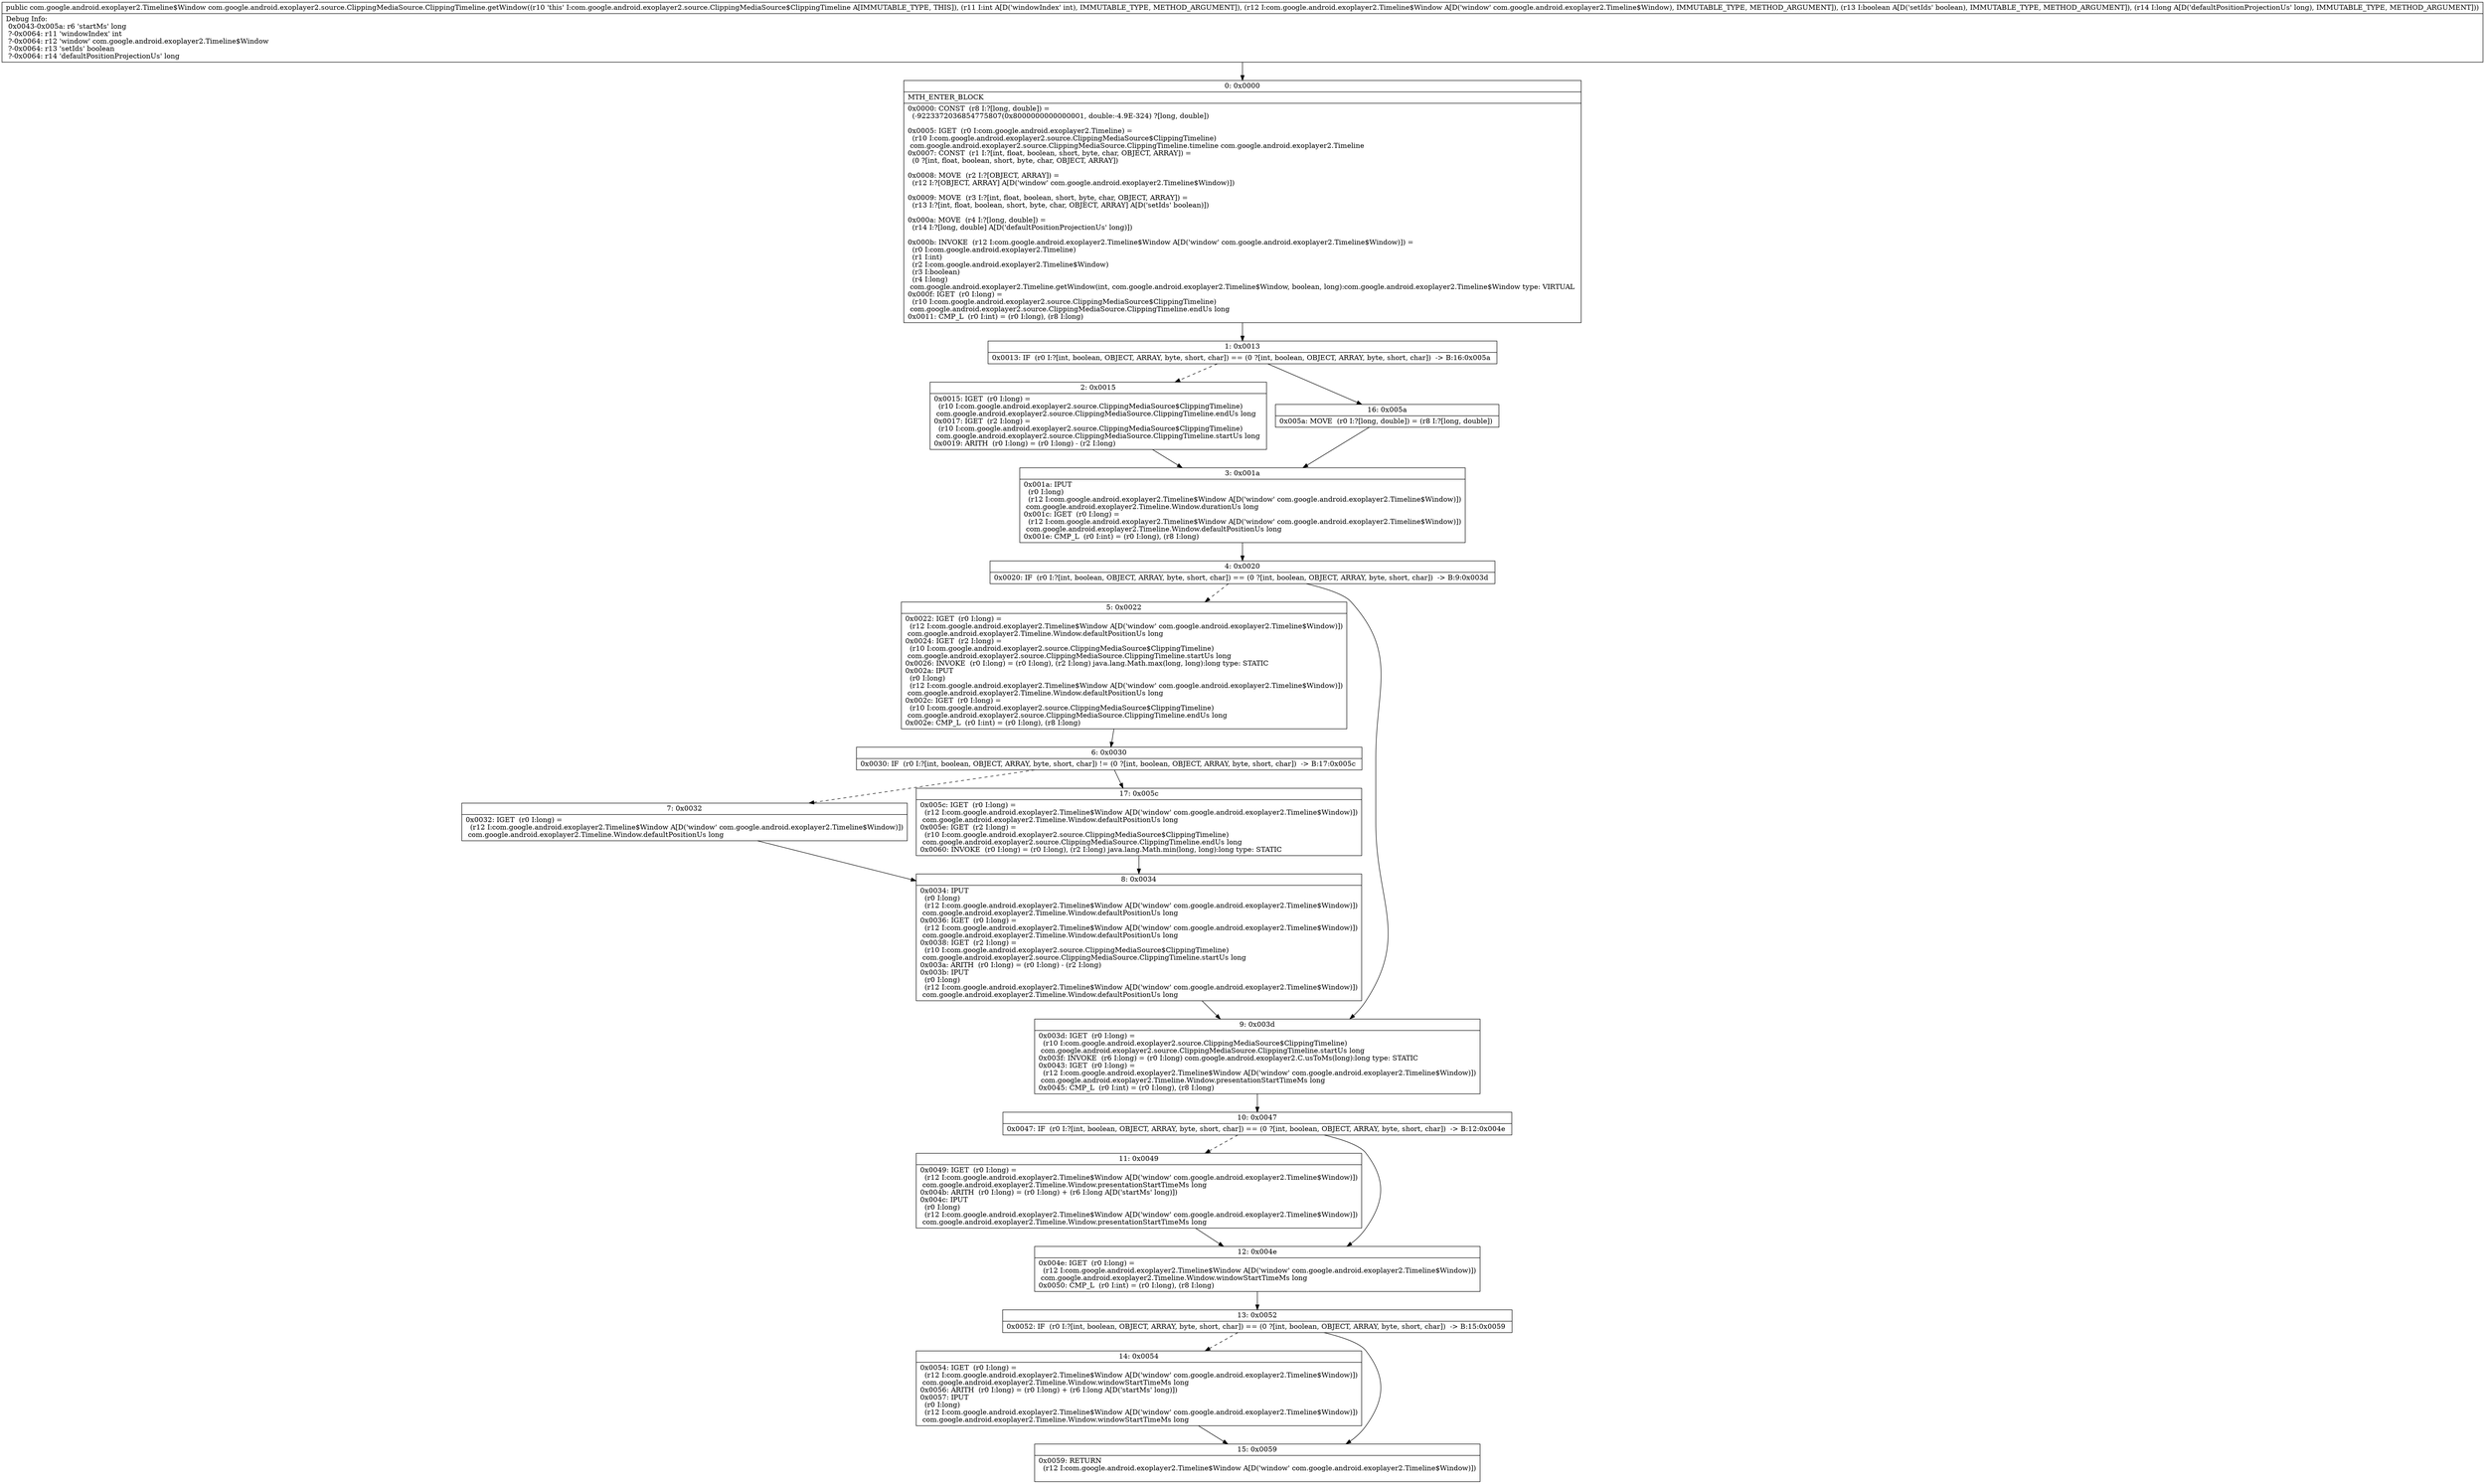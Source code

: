 digraph "CFG forcom.google.android.exoplayer2.source.ClippingMediaSource.ClippingTimeline.getWindow(ILcom\/google\/android\/exoplayer2\/Timeline$Window;ZJ)Lcom\/google\/android\/exoplayer2\/Timeline$Window;" {
Node_0 [shape=record,label="{0\:\ 0x0000|MTH_ENTER_BLOCK\l|0x0000: CONST  (r8 I:?[long, double]) = \l  (\-9223372036854775807(0x8000000000000001, double:\-4.9E\-324) ?[long, double])\l \l0x0005: IGET  (r0 I:com.google.android.exoplayer2.Timeline) = \l  (r10 I:com.google.android.exoplayer2.source.ClippingMediaSource$ClippingTimeline)\l com.google.android.exoplayer2.source.ClippingMediaSource.ClippingTimeline.timeline com.google.android.exoplayer2.Timeline \l0x0007: CONST  (r1 I:?[int, float, boolean, short, byte, char, OBJECT, ARRAY]) = \l  (0 ?[int, float, boolean, short, byte, char, OBJECT, ARRAY])\l \l0x0008: MOVE  (r2 I:?[OBJECT, ARRAY]) = \l  (r12 I:?[OBJECT, ARRAY] A[D('window' com.google.android.exoplayer2.Timeline$Window)])\l \l0x0009: MOVE  (r3 I:?[int, float, boolean, short, byte, char, OBJECT, ARRAY]) = \l  (r13 I:?[int, float, boolean, short, byte, char, OBJECT, ARRAY] A[D('setIds' boolean)])\l \l0x000a: MOVE  (r4 I:?[long, double]) = \l  (r14 I:?[long, double] A[D('defaultPositionProjectionUs' long)])\l \l0x000b: INVOKE  (r12 I:com.google.android.exoplayer2.Timeline$Window A[D('window' com.google.android.exoplayer2.Timeline$Window)]) = \l  (r0 I:com.google.android.exoplayer2.Timeline)\l  (r1 I:int)\l  (r2 I:com.google.android.exoplayer2.Timeline$Window)\l  (r3 I:boolean)\l  (r4 I:long)\l com.google.android.exoplayer2.Timeline.getWindow(int, com.google.android.exoplayer2.Timeline$Window, boolean, long):com.google.android.exoplayer2.Timeline$Window type: VIRTUAL \l0x000f: IGET  (r0 I:long) = \l  (r10 I:com.google.android.exoplayer2.source.ClippingMediaSource$ClippingTimeline)\l com.google.android.exoplayer2.source.ClippingMediaSource.ClippingTimeline.endUs long \l0x0011: CMP_L  (r0 I:int) = (r0 I:long), (r8 I:long) \l}"];
Node_1 [shape=record,label="{1\:\ 0x0013|0x0013: IF  (r0 I:?[int, boolean, OBJECT, ARRAY, byte, short, char]) == (0 ?[int, boolean, OBJECT, ARRAY, byte, short, char])  \-\> B:16:0x005a \l}"];
Node_2 [shape=record,label="{2\:\ 0x0015|0x0015: IGET  (r0 I:long) = \l  (r10 I:com.google.android.exoplayer2.source.ClippingMediaSource$ClippingTimeline)\l com.google.android.exoplayer2.source.ClippingMediaSource.ClippingTimeline.endUs long \l0x0017: IGET  (r2 I:long) = \l  (r10 I:com.google.android.exoplayer2.source.ClippingMediaSource$ClippingTimeline)\l com.google.android.exoplayer2.source.ClippingMediaSource.ClippingTimeline.startUs long \l0x0019: ARITH  (r0 I:long) = (r0 I:long) \- (r2 I:long) \l}"];
Node_3 [shape=record,label="{3\:\ 0x001a|0x001a: IPUT  \l  (r0 I:long)\l  (r12 I:com.google.android.exoplayer2.Timeline$Window A[D('window' com.google.android.exoplayer2.Timeline$Window)])\l com.google.android.exoplayer2.Timeline.Window.durationUs long \l0x001c: IGET  (r0 I:long) = \l  (r12 I:com.google.android.exoplayer2.Timeline$Window A[D('window' com.google.android.exoplayer2.Timeline$Window)])\l com.google.android.exoplayer2.Timeline.Window.defaultPositionUs long \l0x001e: CMP_L  (r0 I:int) = (r0 I:long), (r8 I:long) \l}"];
Node_4 [shape=record,label="{4\:\ 0x0020|0x0020: IF  (r0 I:?[int, boolean, OBJECT, ARRAY, byte, short, char]) == (0 ?[int, boolean, OBJECT, ARRAY, byte, short, char])  \-\> B:9:0x003d \l}"];
Node_5 [shape=record,label="{5\:\ 0x0022|0x0022: IGET  (r0 I:long) = \l  (r12 I:com.google.android.exoplayer2.Timeline$Window A[D('window' com.google.android.exoplayer2.Timeline$Window)])\l com.google.android.exoplayer2.Timeline.Window.defaultPositionUs long \l0x0024: IGET  (r2 I:long) = \l  (r10 I:com.google.android.exoplayer2.source.ClippingMediaSource$ClippingTimeline)\l com.google.android.exoplayer2.source.ClippingMediaSource.ClippingTimeline.startUs long \l0x0026: INVOKE  (r0 I:long) = (r0 I:long), (r2 I:long) java.lang.Math.max(long, long):long type: STATIC \l0x002a: IPUT  \l  (r0 I:long)\l  (r12 I:com.google.android.exoplayer2.Timeline$Window A[D('window' com.google.android.exoplayer2.Timeline$Window)])\l com.google.android.exoplayer2.Timeline.Window.defaultPositionUs long \l0x002c: IGET  (r0 I:long) = \l  (r10 I:com.google.android.exoplayer2.source.ClippingMediaSource$ClippingTimeline)\l com.google.android.exoplayer2.source.ClippingMediaSource.ClippingTimeline.endUs long \l0x002e: CMP_L  (r0 I:int) = (r0 I:long), (r8 I:long) \l}"];
Node_6 [shape=record,label="{6\:\ 0x0030|0x0030: IF  (r0 I:?[int, boolean, OBJECT, ARRAY, byte, short, char]) != (0 ?[int, boolean, OBJECT, ARRAY, byte, short, char])  \-\> B:17:0x005c \l}"];
Node_7 [shape=record,label="{7\:\ 0x0032|0x0032: IGET  (r0 I:long) = \l  (r12 I:com.google.android.exoplayer2.Timeline$Window A[D('window' com.google.android.exoplayer2.Timeline$Window)])\l com.google.android.exoplayer2.Timeline.Window.defaultPositionUs long \l}"];
Node_8 [shape=record,label="{8\:\ 0x0034|0x0034: IPUT  \l  (r0 I:long)\l  (r12 I:com.google.android.exoplayer2.Timeline$Window A[D('window' com.google.android.exoplayer2.Timeline$Window)])\l com.google.android.exoplayer2.Timeline.Window.defaultPositionUs long \l0x0036: IGET  (r0 I:long) = \l  (r12 I:com.google.android.exoplayer2.Timeline$Window A[D('window' com.google.android.exoplayer2.Timeline$Window)])\l com.google.android.exoplayer2.Timeline.Window.defaultPositionUs long \l0x0038: IGET  (r2 I:long) = \l  (r10 I:com.google.android.exoplayer2.source.ClippingMediaSource$ClippingTimeline)\l com.google.android.exoplayer2.source.ClippingMediaSource.ClippingTimeline.startUs long \l0x003a: ARITH  (r0 I:long) = (r0 I:long) \- (r2 I:long) \l0x003b: IPUT  \l  (r0 I:long)\l  (r12 I:com.google.android.exoplayer2.Timeline$Window A[D('window' com.google.android.exoplayer2.Timeline$Window)])\l com.google.android.exoplayer2.Timeline.Window.defaultPositionUs long \l}"];
Node_9 [shape=record,label="{9\:\ 0x003d|0x003d: IGET  (r0 I:long) = \l  (r10 I:com.google.android.exoplayer2.source.ClippingMediaSource$ClippingTimeline)\l com.google.android.exoplayer2.source.ClippingMediaSource.ClippingTimeline.startUs long \l0x003f: INVOKE  (r6 I:long) = (r0 I:long) com.google.android.exoplayer2.C.usToMs(long):long type: STATIC \l0x0043: IGET  (r0 I:long) = \l  (r12 I:com.google.android.exoplayer2.Timeline$Window A[D('window' com.google.android.exoplayer2.Timeline$Window)])\l com.google.android.exoplayer2.Timeline.Window.presentationStartTimeMs long \l0x0045: CMP_L  (r0 I:int) = (r0 I:long), (r8 I:long) \l}"];
Node_10 [shape=record,label="{10\:\ 0x0047|0x0047: IF  (r0 I:?[int, boolean, OBJECT, ARRAY, byte, short, char]) == (0 ?[int, boolean, OBJECT, ARRAY, byte, short, char])  \-\> B:12:0x004e \l}"];
Node_11 [shape=record,label="{11\:\ 0x0049|0x0049: IGET  (r0 I:long) = \l  (r12 I:com.google.android.exoplayer2.Timeline$Window A[D('window' com.google.android.exoplayer2.Timeline$Window)])\l com.google.android.exoplayer2.Timeline.Window.presentationStartTimeMs long \l0x004b: ARITH  (r0 I:long) = (r0 I:long) + (r6 I:long A[D('startMs' long)]) \l0x004c: IPUT  \l  (r0 I:long)\l  (r12 I:com.google.android.exoplayer2.Timeline$Window A[D('window' com.google.android.exoplayer2.Timeline$Window)])\l com.google.android.exoplayer2.Timeline.Window.presentationStartTimeMs long \l}"];
Node_12 [shape=record,label="{12\:\ 0x004e|0x004e: IGET  (r0 I:long) = \l  (r12 I:com.google.android.exoplayer2.Timeline$Window A[D('window' com.google.android.exoplayer2.Timeline$Window)])\l com.google.android.exoplayer2.Timeline.Window.windowStartTimeMs long \l0x0050: CMP_L  (r0 I:int) = (r0 I:long), (r8 I:long) \l}"];
Node_13 [shape=record,label="{13\:\ 0x0052|0x0052: IF  (r0 I:?[int, boolean, OBJECT, ARRAY, byte, short, char]) == (0 ?[int, boolean, OBJECT, ARRAY, byte, short, char])  \-\> B:15:0x0059 \l}"];
Node_14 [shape=record,label="{14\:\ 0x0054|0x0054: IGET  (r0 I:long) = \l  (r12 I:com.google.android.exoplayer2.Timeline$Window A[D('window' com.google.android.exoplayer2.Timeline$Window)])\l com.google.android.exoplayer2.Timeline.Window.windowStartTimeMs long \l0x0056: ARITH  (r0 I:long) = (r0 I:long) + (r6 I:long A[D('startMs' long)]) \l0x0057: IPUT  \l  (r0 I:long)\l  (r12 I:com.google.android.exoplayer2.Timeline$Window A[D('window' com.google.android.exoplayer2.Timeline$Window)])\l com.google.android.exoplayer2.Timeline.Window.windowStartTimeMs long \l}"];
Node_15 [shape=record,label="{15\:\ 0x0059|0x0059: RETURN  \l  (r12 I:com.google.android.exoplayer2.Timeline$Window A[D('window' com.google.android.exoplayer2.Timeline$Window)])\l \l}"];
Node_16 [shape=record,label="{16\:\ 0x005a|0x005a: MOVE  (r0 I:?[long, double]) = (r8 I:?[long, double]) \l}"];
Node_17 [shape=record,label="{17\:\ 0x005c|0x005c: IGET  (r0 I:long) = \l  (r12 I:com.google.android.exoplayer2.Timeline$Window A[D('window' com.google.android.exoplayer2.Timeline$Window)])\l com.google.android.exoplayer2.Timeline.Window.defaultPositionUs long \l0x005e: IGET  (r2 I:long) = \l  (r10 I:com.google.android.exoplayer2.source.ClippingMediaSource$ClippingTimeline)\l com.google.android.exoplayer2.source.ClippingMediaSource.ClippingTimeline.endUs long \l0x0060: INVOKE  (r0 I:long) = (r0 I:long), (r2 I:long) java.lang.Math.min(long, long):long type: STATIC \l}"];
MethodNode[shape=record,label="{public com.google.android.exoplayer2.Timeline$Window com.google.android.exoplayer2.source.ClippingMediaSource.ClippingTimeline.getWindow((r10 'this' I:com.google.android.exoplayer2.source.ClippingMediaSource$ClippingTimeline A[IMMUTABLE_TYPE, THIS]), (r11 I:int A[D('windowIndex' int), IMMUTABLE_TYPE, METHOD_ARGUMENT]), (r12 I:com.google.android.exoplayer2.Timeline$Window A[D('window' com.google.android.exoplayer2.Timeline$Window), IMMUTABLE_TYPE, METHOD_ARGUMENT]), (r13 I:boolean A[D('setIds' boolean), IMMUTABLE_TYPE, METHOD_ARGUMENT]), (r14 I:long A[D('defaultPositionProjectionUs' long), IMMUTABLE_TYPE, METHOD_ARGUMENT]))  | Debug Info:\l  0x0043\-0x005a: r6 'startMs' long\l  ?\-0x0064: r11 'windowIndex' int\l  ?\-0x0064: r12 'window' com.google.android.exoplayer2.Timeline$Window\l  ?\-0x0064: r13 'setIds' boolean\l  ?\-0x0064: r14 'defaultPositionProjectionUs' long\l}"];
MethodNode -> Node_0;
Node_0 -> Node_1;
Node_1 -> Node_2[style=dashed];
Node_1 -> Node_16;
Node_2 -> Node_3;
Node_3 -> Node_4;
Node_4 -> Node_5[style=dashed];
Node_4 -> Node_9;
Node_5 -> Node_6;
Node_6 -> Node_7[style=dashed];
Node_6 -> Node_17;
Node_7 -> Node_8;
Node_8 -> Node_9;
Node_9 -> Node_10;
Node_10 -> Node_11[style=dashed];
Node_10 -> Node_12;
Node_11 -> Node_12;
Node_12 -> Node_13;
Node_13 -> Node_14[style=dashed];
Node_13 -> Node_15;
Node_14 -> Node_15;
Node_16 -> Node_3;
Node_17 -> Node_8;
}

